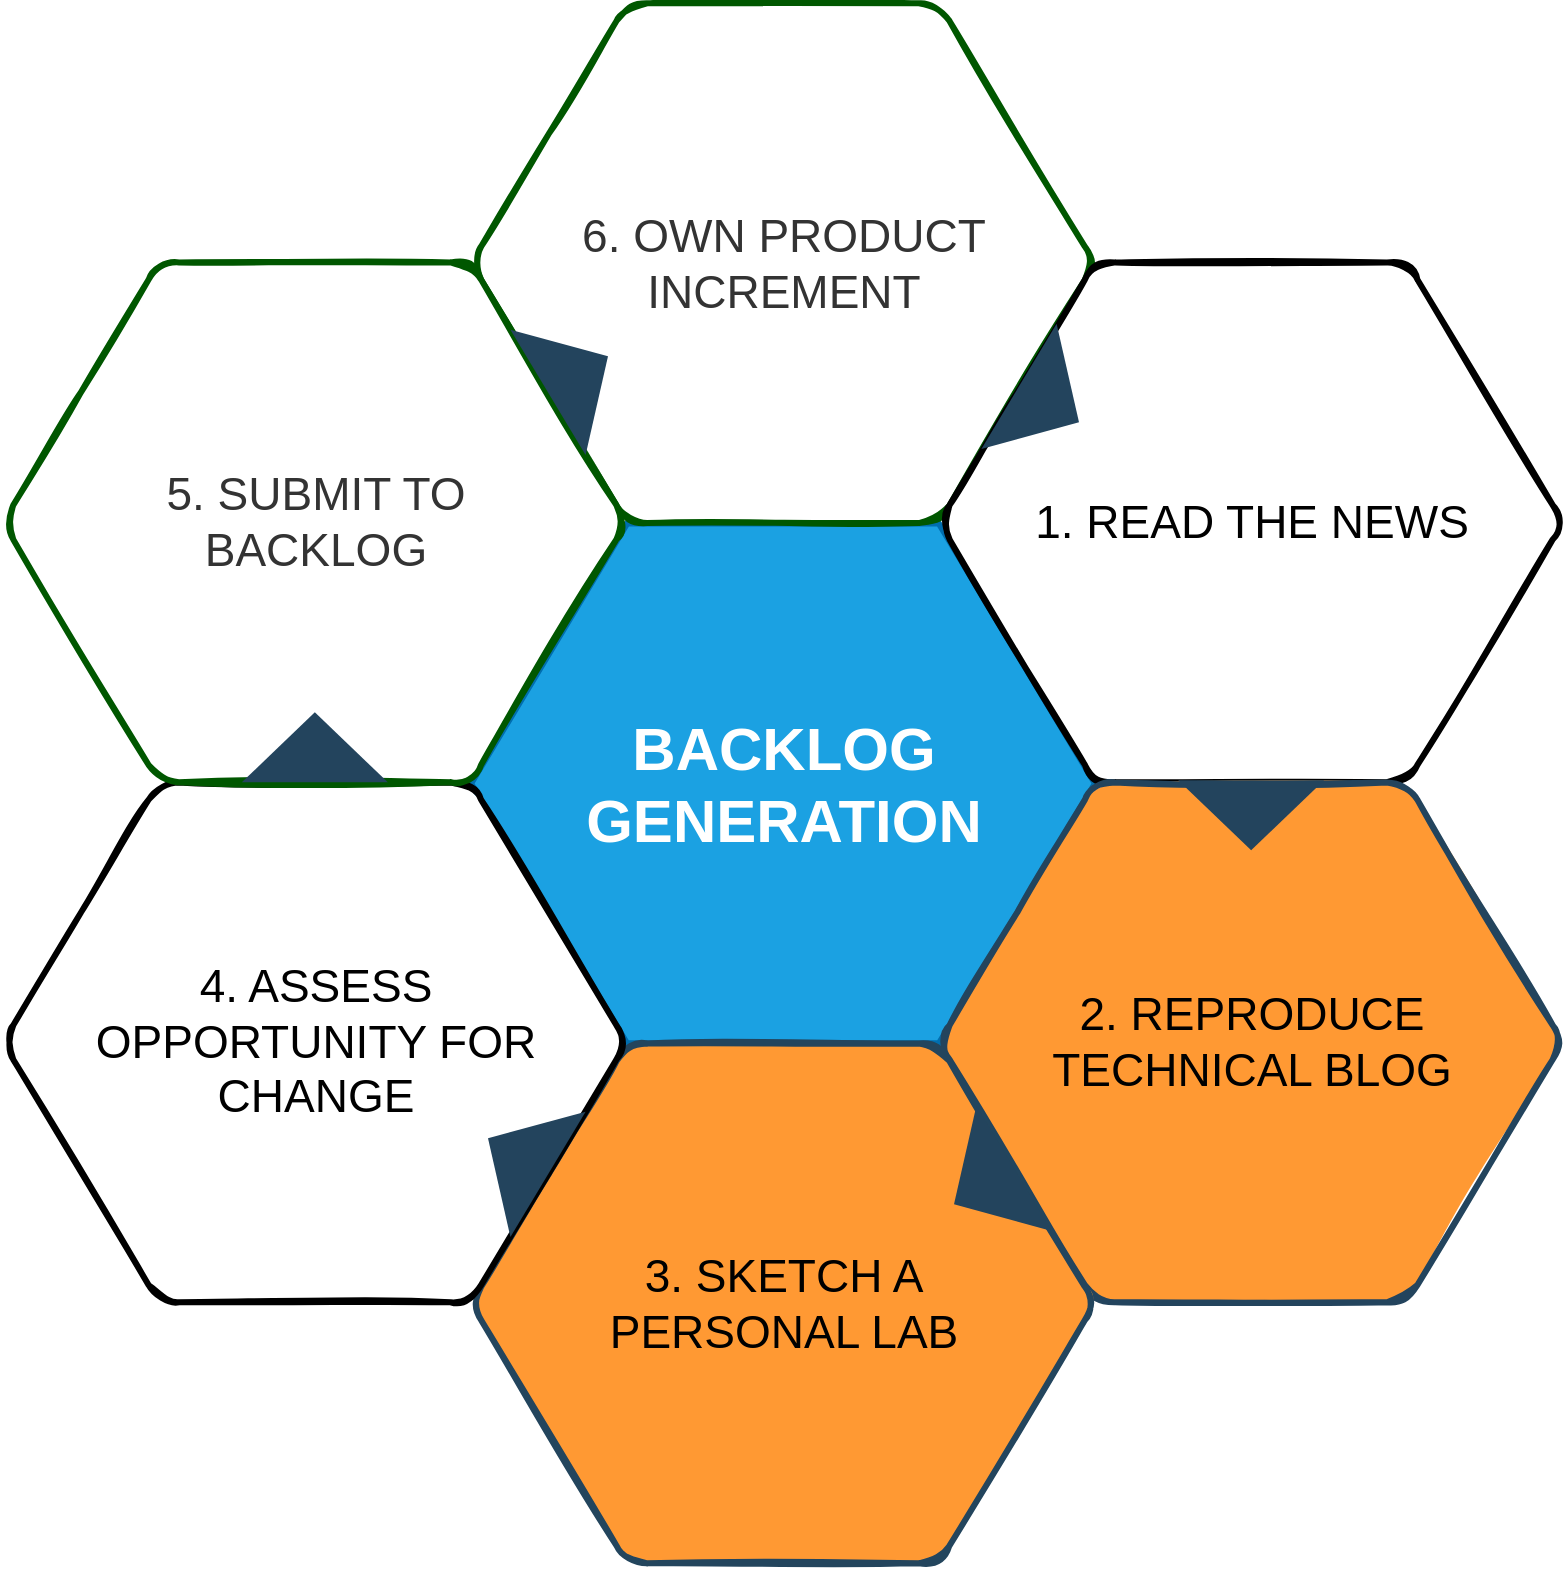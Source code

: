 <mxfile version="16.5.1" type="device"><diagram id="07fea595-8f29-1299-0266-81d95cde20df" name="Page-1"><mxGraphModel dx="946" dy="-1784" grid="1" gridSize="10" guides="1" tooltips="1" connect="1" arrows="1" fold="1" page="1" pageScale="1" pageWidth="1169" pageHeight="827" background="none" math="0" shadow="0"><root><mxCell id="0"/><mxCell id="1" parent="0"/><mxCell id="644" value="&lt;font color=&quot;#ffffff&quot;&gt;&lt;span style=&quot;font-size: 30px&quot;&gt;&lt;b&gt;BACKLOG GENERATION&lt;/b&gt;&lt;/span&gt;&lt;/font&gt;" style="shape=hexagon;perimeter=hexagonPerimeter2;whiteSpace=wrap;html=1;shadow=0;labelBackgroundColor=none;strokeColor=#006EAF;fillColor=#1ba1e2;fontFamily=Helvetica;fontSize=23;fontColor=#ffffff;align=center;strokeWidth=3;" parent="1" vertex="1"><mxGeometry x="428.579" y="2764.798" width="311.842" height="259.868" as="geometry"/></mxCell><mxCell id="645" value="" style="triangle;whiteSpace=wrap;html=1;shadow=0;labelBackgroundColor=none;strokeColor=none;fillColor=#FFFFFF;fontFamily=Helvetica;fontSize=17;fontColor=#23445d;align=center;rotation=90;gradientColor=none;flipV=1;flipH=1;opacity=20;" parent="1" vertex="1"><mxGeometry x="309.5" y="2782.667" width="72" height="152" as="geometry"/></mxCell><mxCell id="646" value="&lt;font style=&quot;font-size: 23px&quot;&gt;6. OWN PRODUCT INCREMENT&lt;br&gt;&lt;/font&gt;" style="shape=hexagon;perimeter=hexagonPerimeter2;whiteSpace=wrap;html=1;shadow=0;labelBackgroundColor=none;strokeColor=#005700;fillColor=#FFFFFF;fontFamily=Helvetica;fontSize=23;fontColor=#333333;align=center;strokeWidth=3;rounded=1;sketch=1;fillStyle=solid;perimeterSpacing=2;direction=east;fixDash=0;autosize=0;container=0;dropTarget=0;expand=1;backgroundOutline=0;gradientDirection=east;" parent="1" vertex="1"><mxGeometry x="428.579" y="2504.667" width="311.842" height="259.868" as="geometry"/></mxCell><mxCell id="647" value="1. READ THE NEWS" style="shape=hexagon;perimeter=hexagonPerimeter2;whiteSpace=wrap;html=1;shadow=0;labelBackgroundColor=none;fontFamily=Helvetica;fontSize=23;align=center;strokeWidth=3;rounded=1;sketch=1;fillStyle=solid;" parent="1" vertex="1"><mxGeometry x="662.658" y="2634.2" width="311.842" height="259.868" as="geometry"/></mxCell><mxCell id="648" value="2. REPRODUCE&lt;br&gt;TECHNICAL BLOG" style="shape=hexagon;perimeter=hexagonPerimeter2;whiteSpace=wrap;html=1;shadow=0;labelBackgroundColor=none;strokeColor=#23445D;fillColor=#FF9933;fontFamily=Helvetica;fontSize=23;fontColor=#000000;align=center;strokeWidth=3;rounded=1;sketch=1;fillStyle=solid;" parent="1" vertex="1"><mxGeometry x="662.658" y="2894.265" width="311.842" height="259.868" as="geometry"/></mxCell><mxCell id="649" value="3. SKETCH A&lt;br&gt;PERSONAL LAB" style="shape=hexagon;perimeter=hexagonPerimeter2;whiteSpace=wrap;html=1;shadow=0;labelBackgroundColor=none;strokeColor=#23455D;fillColor=#FF9933;fontFamily=Helvetica;fontSize=23;fontColor=#000000;align=center;strokeWidth=3;rounded=1;sketch=1;fillStyle=solid;" parent="1" vertex="1"><mxGeometry x="428.579" y="3024.798" width="311.842" height="259.868" as="geometry"/></mxCell><mxCell id="650" value="4. ASSESS&lt;br&gt;OPPORTUNITY FOR&lt;br&gt;CHANGE" style="shape=hexagon;perimeter=hexagonPerimeter2;whiteSpace=wrap;html=1;shadow=0;labelBackgroundColor=none;fontFamily=Helvetica;fontSize=23;align=center;strokeWidth=3;rounded=1;sketch=1;fillStyle=solid;" parent="1" vertex="1"><mxGeometry x="194.5" y="2894.265" width="311.842" height="259.868" as="geometry"/></mxCell><mxCell id="651" value="&lt;font style=&quot;font-size: 23px&quot;&gt;5. SUBMIT TO&lt;br&gt;BACKLOG&lt;br&gt;&lt;/font&gt;" style="shape=hexagon;perimeter=hexagonPerimeter2;whiteSpace=wrap;html=1;shadow=0;labelBackgroundColor=none;strokeColor=#005700;fillColor=#FFFFFF;fontFamily=Helvetica;fontSize=23;fontColor=#333333;align=center;strokeWidth=3;rounded=1;sketch=1;fillStyle=solid;" parent="1" vertex="1"><mxGeometry x="194.5" y="2634.2" width="311.842" height="259.868" as="geometry"/></mxCell><mxCell id="652" value="" style="triangle;whiteSpace=wrap;html=1;shadow=0;labelBackgroundColor=none;strokeColor=none;fillColor=#23445D;fontFamily=Helvetica;fontSize=17;fontColor=#23445d;align=center;rotation=31;gradientColor=none;strokeWidth=3;" parent="1" vertex="1"><mxGeometry x="700" y="2668.667" width="35" height="73" as="geometry"/></mxCell><mxCell id="653" value="" style="triangle;whiteSpace=wrap;html=1;shadow=0;labelBackgroundColor=none;strokeColor=none;fillColor=#23445D;fontFamily=Helvetica;fontSize=17;fontColor=#23445d;align=center;rotation=31;gradientColor=none;flipH=1;strokeWidth=3;" parent="1" vertex="1"><mxGeometry x="434.5" y="3044.667" width="35" height="73" as="geometry"/></mxCell><mxCell id="654" value="" style="triangle;whiteSpace=wrap;html=1;shadow=0;labelBackgroundColor=none;strokeColor=none;fillColor=#23445D;fontFamily=Helvetica;fontSize=17;fontColor=#23445d;align=center;rotation=329;gradientColor=none;strokeWidth=3;" parent="1" vertex="1"><mxGeometry x="464.5" y="2653.667" width="35" height="73" as="geometry"/></mxCell><mxCell id="655" value="" style="triangle;whiteSpace=wrap;html=1;shadow=0;labelBackgroundColor=none;strokeColor=none;fillColor=#23445D;fontFamily=Helvetica;fontSize=17;fontColor=#23445d;align=center;rotation=329;gradientColor=none;flipH=1;strokeWidth=3;" parent="1" vertex="1"><mxGeometry x="667.5" y="3059.667" width="35" height="73" as="geometry"/></mxCell><mxCell id="656" value="" style="triangle;whiteSpace=wrap;html=1;shadow=0;labelBackgroundColor=none;strokeColor=none;fillColor=#23445D;fontFamily=Helvetica;fontSize=17;fontColor=#23445d;align=center;rotation=90;gradientColor=none;strokeWidth=3;" parent="1" vertex="1"><mxGeometry x="801.079" y="2874.167" width="35" height="73" as="geometry"/></mxCell><mxCell id="657" value="" style="triangle;whiteSpace=wrap;html=1;shadow=0;labelBackgroundColor=none;strokeColor=none;fillColor=#23445D;fontFamily=Helvetica;fontSize=17;fontColor=#23445d;align=center;rotation=90;gradientColor=none;flipH=1;strokeWidth=3;" parent="1" vertex="1"><mxGeometry x="332.921" y="2840.167" width="35" height="73" as="geometry"/></mxCell></root></mxGraphModel></diagram></mxfile>